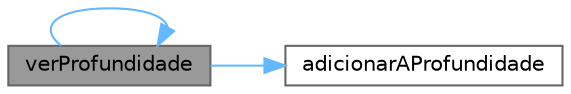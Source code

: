 digraph "verProfundidade"
{
 // LATEX_PDF_SIZE
  bgcolor="transparent";
  edge [fontname=Helvetica,fontsize=10,labelfontname=Helvetica,labelfontsize=10];
  node [fontname=Helvetica,fontsize=10,shape=box,height=0.2,width=0.4];
  rankdir="LR";
  Node1 [id="Node000001",label="verProfundidade",height=0.2,width=0.4,color="gray40", fillcolor="grey60", style="filled", fontcolor="black",tooltip="Realizar a profundidade a partide uma certa antena."];
  Node1 -> Node2 [id="edge1_Node000001_Node000002",color="steelblue1",style="solid",tooltip=" "];
  Node2 [id="Node000002",label="adicionarAProfundidade",height=0.2,width=0.4,color="grey40", fillcolor="white", style="filled",URL="$funcoes_8c.html#a118b4ded2a82893eb06655b9627db904",tooltip="Adiciona uma antena à lista de profundidade."];
  Node1 -> Node1 [id="edge2_Node000001_Node000001",color="steelblue1",style="solid",tooltip=" "];
}
